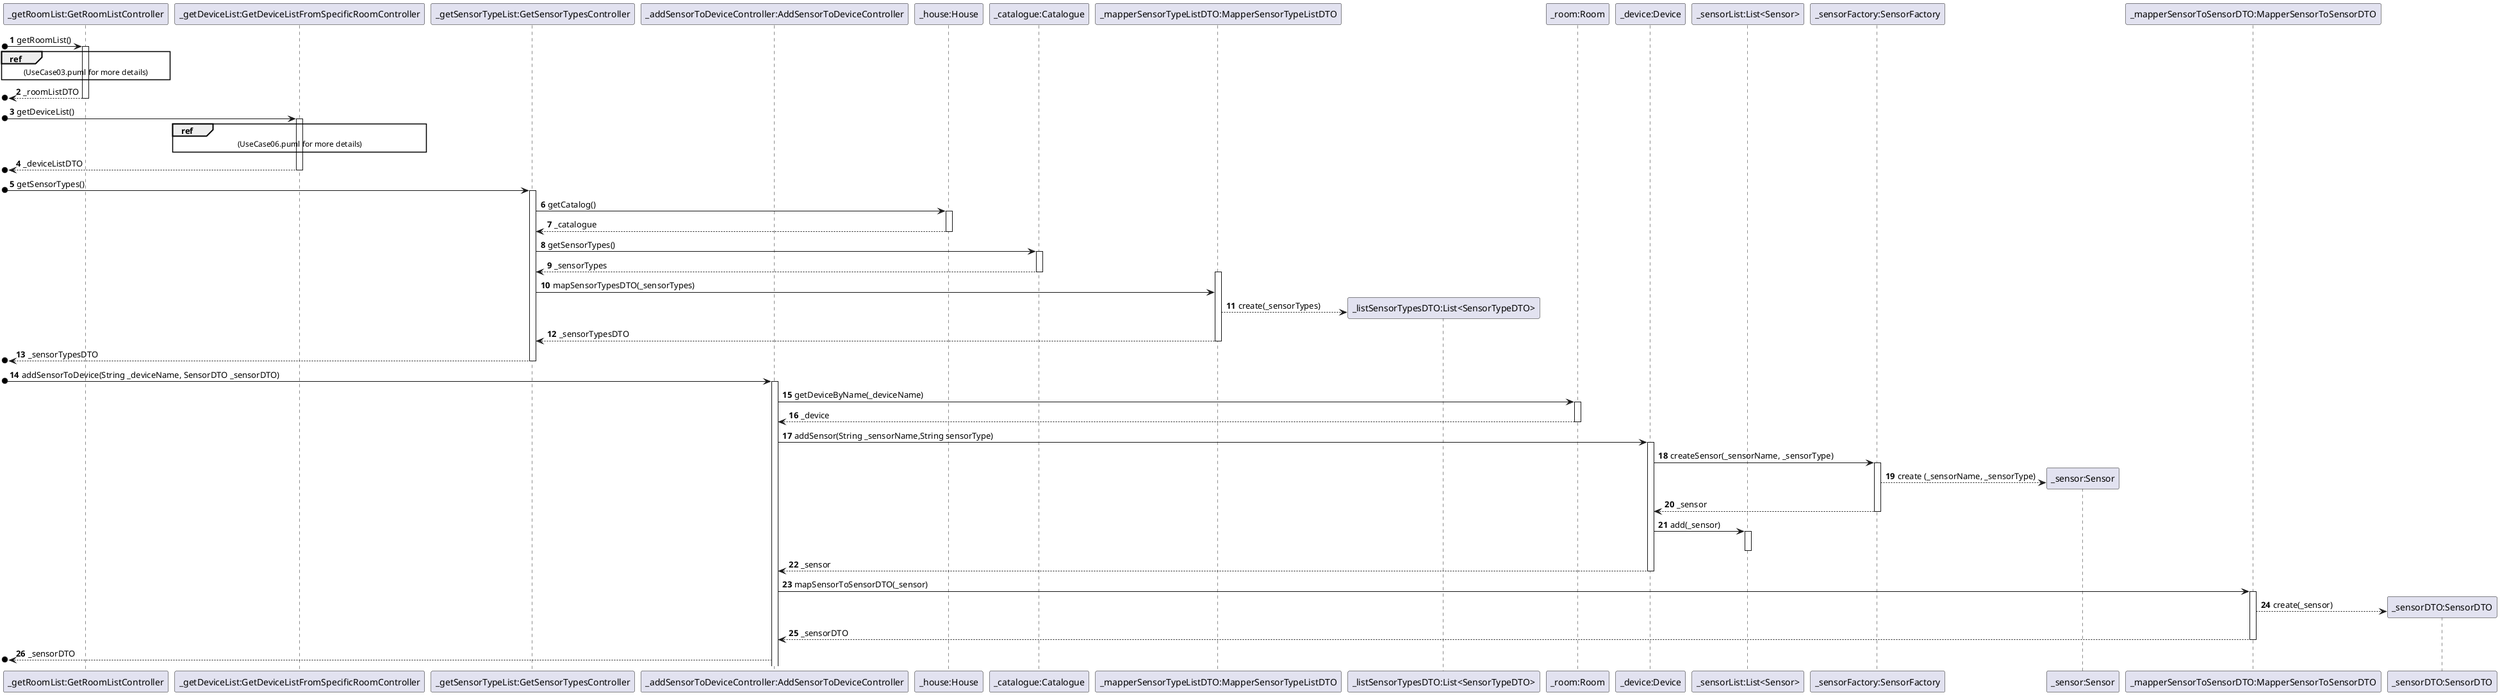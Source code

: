@startuml
'https://plantuml.com/sequence-diagram

autonumber

participant "_getRoomList:GetRoomListController" as C
participant "_getDeviceList:GetDeviceListFromSpecificRoomController" as D
participant "_getSensorTypeList:GetSensorTypesController" as S
participant "_addSensorToDeviceController:AddSensorToDeviceController" as C7
participant "_house:House" as H
participant "_catalogue:Catalogue" as CAT
participant "_mapperSensorTypeListDTO:MapperSensorTypeListDTO" as M
participant "_listSensorTypesDTO:List<SensorTypeDTO>" as L
participant "_room:Room" as R
participant "_device:Device" as D1
participant "_sensorList:List<Sensor>" as SL
participant "_sensorFactory:SensorFactory" as F
participant "_sensor:Sensor" as S1
participant "_mapperSensorToSensorDTO:MapperSensorToSensorDTO" as M1
participant "_sensorDTO:SensorDTO" as S2

[o->C : getRoomList()
activate C
ref over C : (UseCase03.puml for more details)
[o<--C : _roomListDTO
deactivate C
[o->D : getDeviceList()
activate D
ref over D : (UseCase06.puml for more details)
[o<--D : _deviceListDTO
deactivate D
[o->S: getSensorTypes()
activate S
S->H : getCatalog()
activate H
H-->S : _catalogue
deactivate H
S->CAT : getSensorTypes()
activate CAT
CAT-->S : _sensorTypes
deactivate CAT
activate M
S->M : mapSensorTypesDTO(_sensorTypes)
M-->L** : create(_sensorTypes)

M-->S: _sensorTypesDTO
deactivate M
[o<--S : _sensorTypesDTO
deactivate S

[o->C7: addSensorToDevice(String _deviceName, SensorDTO _sensorDTO)
activate C7
C7->R: getDeviceByName(_deviceName)
activate R
R-->C7: _device
deactivate R
C7->D1: addSensor(String _sensorName,String sensorType)
activate D1
D1->F: createSensor(_sensorName, _sensorType)
activate F
F-->S1**: create (_sensorName, _sensorType)
F-->D1: _sensor
deactivate F
D1->SL: add(_sensor)
activate SL
deactivate SL
D1-->C7: _sensor
deactivate D1
C7->M1: mapSensorToSensorDTO(_sensor)
activate M1
M1-->S2**: create(_sensor)
M1-->C7: _sensorDTO
deactivate M1
[o<--C7: _sensorDTO
@enduml
